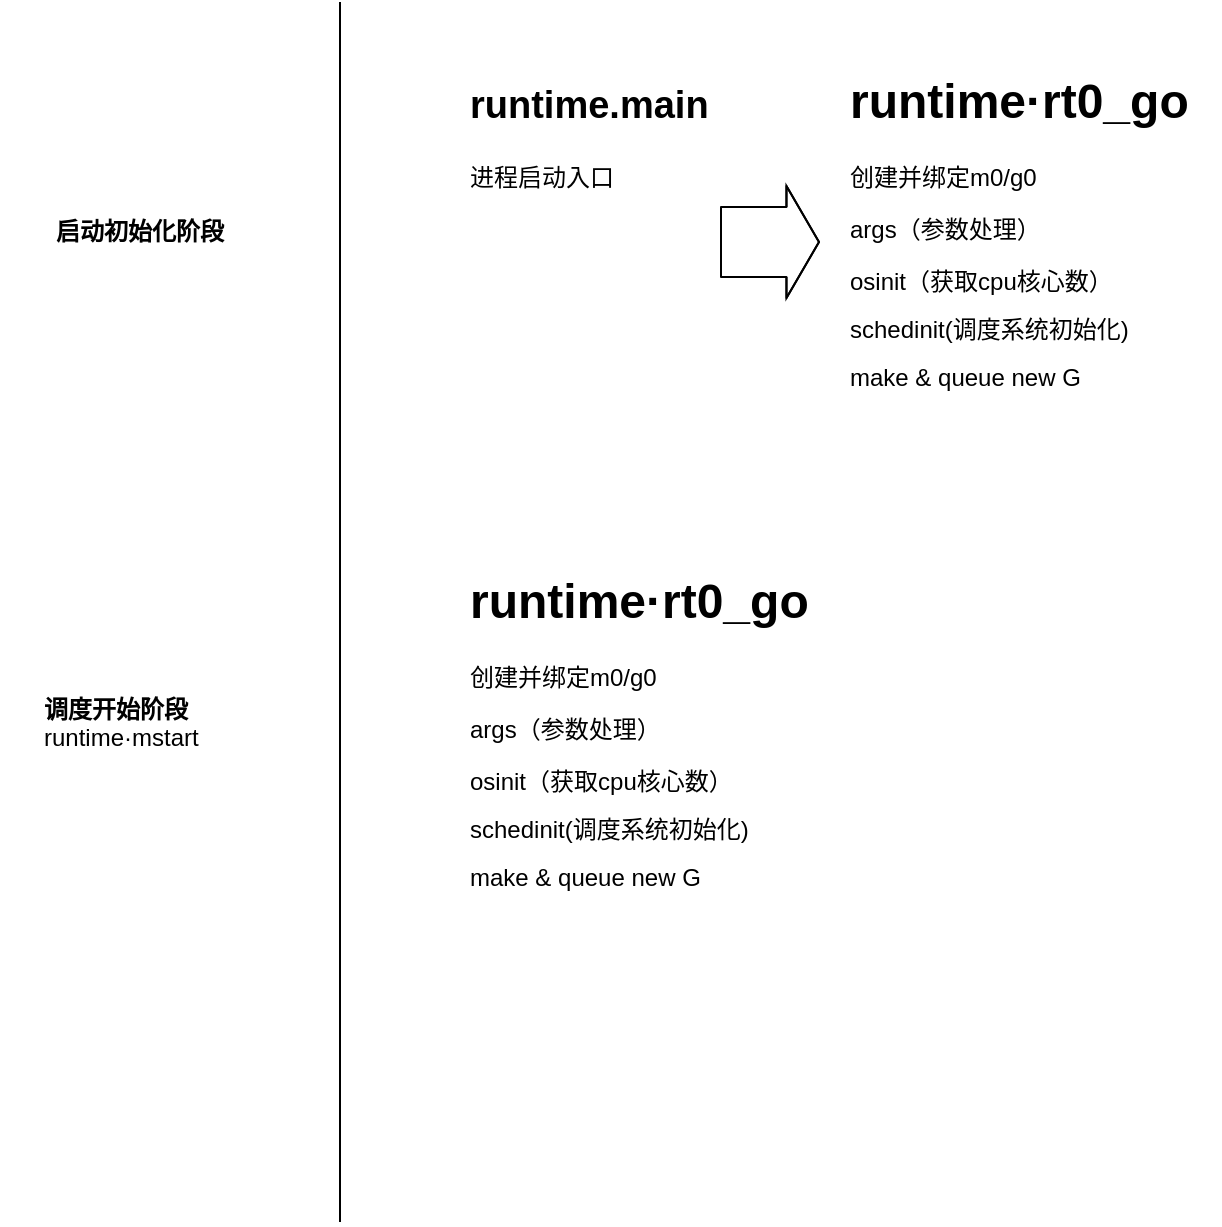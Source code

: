 <mxfile version="11.0.2" type="github"><diagram id="WuKhv4aAdH0ad2OwptX6" name="how to start"><mxGraphModel dx="746" dy="566" grid="1" gridSize="10" guides="1" tooltips="1" connect="1" arrows="1" fold="1" page="1" pageScale="1" pageWidth="1169" pageHeight="827" math="0" shadow="0"><root><mxCell id="0"/><mxCell id="1" parent="0"/><mxCell id="zFBfFHQ2lZ5l5w8NrosC-9" value="&lt;h1&gt;&lt;span style=&quot;text-align: center&quot;&gt;&lt;font style=&quot;font-size: 19px&quot;&gt;runtime.main&lt;/font&gt;&lt;/span&gt;&lt;br&gt;&lt;/h1&gt;&lt;p&gt;进程启动入口&lt;/p&gt;" style="text;html=1;strokeColor=none;fillColor=none;spacing=5;spacingTop=-20;whiteSpace=wrap;overflow=hidden;rounded=0;" vertex="1" parent="1"><mxGeometry x="300" y="70" width="190" height="120" as="geometry"/></mxCell><mxCell id="zFBfFHQ2lZ5l5w8NrosC-10" value="&lt;h1&gt;runtime·rt0_go&lt;/h1&gt;&lt;p&gt;创建并绑定m0/g0&lt;/p&gt;&lt;p&gt;args（参数处理）&lt;/p&gt;&lt;p style=&quot;line-height: 100%&quot;&gt;osinit（获取cpu核心数）&lt;br&gt;&lt;/p&gt;&lt;p style=&quot;line-height: 100%&quot;&gt;schedinit(调度系统初始化)&lt;br&gt;&lt;/p&gt;&lt;p style=&quot;line-height: 100%&quot;&gt;make &amp;amp; queue new G&lt;br&gt;&lt;/p&gt;&lt;p style=&quot;line-height: 100%&quot;&gt;&lt;br&gt;&lt;/p&gt;" style="text;html=1;strokeColor=none;fillColor=none;spacing=5;spacingTop=-20;whiteSpace=wrap;overflow=hidden;rounded=0;" vertex="1" parent="1"><mxGeometry x="490" y="70" width="190" height="170" as="geometry"/></mxCell><mxCell id="zFBfFHQ2lZ5l5w8NrosC-11" value="" style="shape=flexArrow;endArrow=classic;html=1;width=35;endSize=5.09;" edge="1" parent="1"><mxGeometry width="50" height="50" relative="1" as="geometry"><mxPoint x="430" y="160" as="sourcePoint"/><mxPoint x="480" y="160" as="targetPoint"/><Array as="points"><mxPoint x="460" y="160"/></Array></mxGeometry></mxCell><mxCell id="zFBfFHQ2lZ5l5w8NrosC-12" value="&lt;b&gt;启动初始化阶段&lt;/b&gt;" style="text;html=1;strokeColor=none;fillColor=none;align=center;verticalAlign=middle;whiteSpace=wrap;rounded=0;" vertex="1" parent="1"><mxGeometry x="70" y="142.5" width="140" height="25" as="geometry"/></mxCell><mxCell id="zFBfFHQ2lZ5l5w8NrosC-13" value="" style="endArrow=none;html=1;" edge="1" parent="1"><mxGeometry width="50" height="50" relative="1" as="geometry"><mxPoint x="240" y="650" as="sourcePoint"/><mxPoint x="240" y="40" as="targetPoint"/></mxGeometry></mxCell><mxCell id="zFBfFHQ2lZ5l5w8NrosC-14" value="&lt;h1&gt;runtime·rt0_go&lt;/h1&gt;&lt;p&gt;创建并绑定m0/g0&lt;/p&gt;&lt;p&gt;args（参数处理）&lt;/p&gt;&lt;p style=&quot;line-height: 100%&quot;&gt;osinit（获取cpu核心数）&lt;br&gt;&lt;/p&gt;&lt;p style=&quot;line-height: 100%&quot;&gt;schedinit(调度系统初始化)&lt;br&gt;&lt;/p&gt;&lt;p style=&quot;line-height: 100%&quot;&gt;make &amp;amp; queue new G&lt;br&gt;&lt;/p&gt;&lt;p style=&quot;line-height: 100%&quot;&gt;runtime·mstart&lt;br&gt;&lt;/p&gt;" style="text;html=1;strokeColor=none;fillColor=none;spacing=5;spacingTop=-20;whiteSpace=wrap;overflow=hidden;rounded=0;" vertex="1" parent="1"><mxGeometry x="300" y="320" width="190" height="170" as="geometry"/></mxCell><mxCell id="zFBfFHQ2lZ5l5w8NrosC-15" value="&lt;b&gt;调度开始阶段&lt;/b&gt;&lt;br&gt;runtime·mstart" style="text;html=1;" vertex="1" parent="1"><mxGeometry x="90" y="380" width="110" height="40" as="geometry"/></mxCell></root></mxGraphModel></diagram></mxfile>
